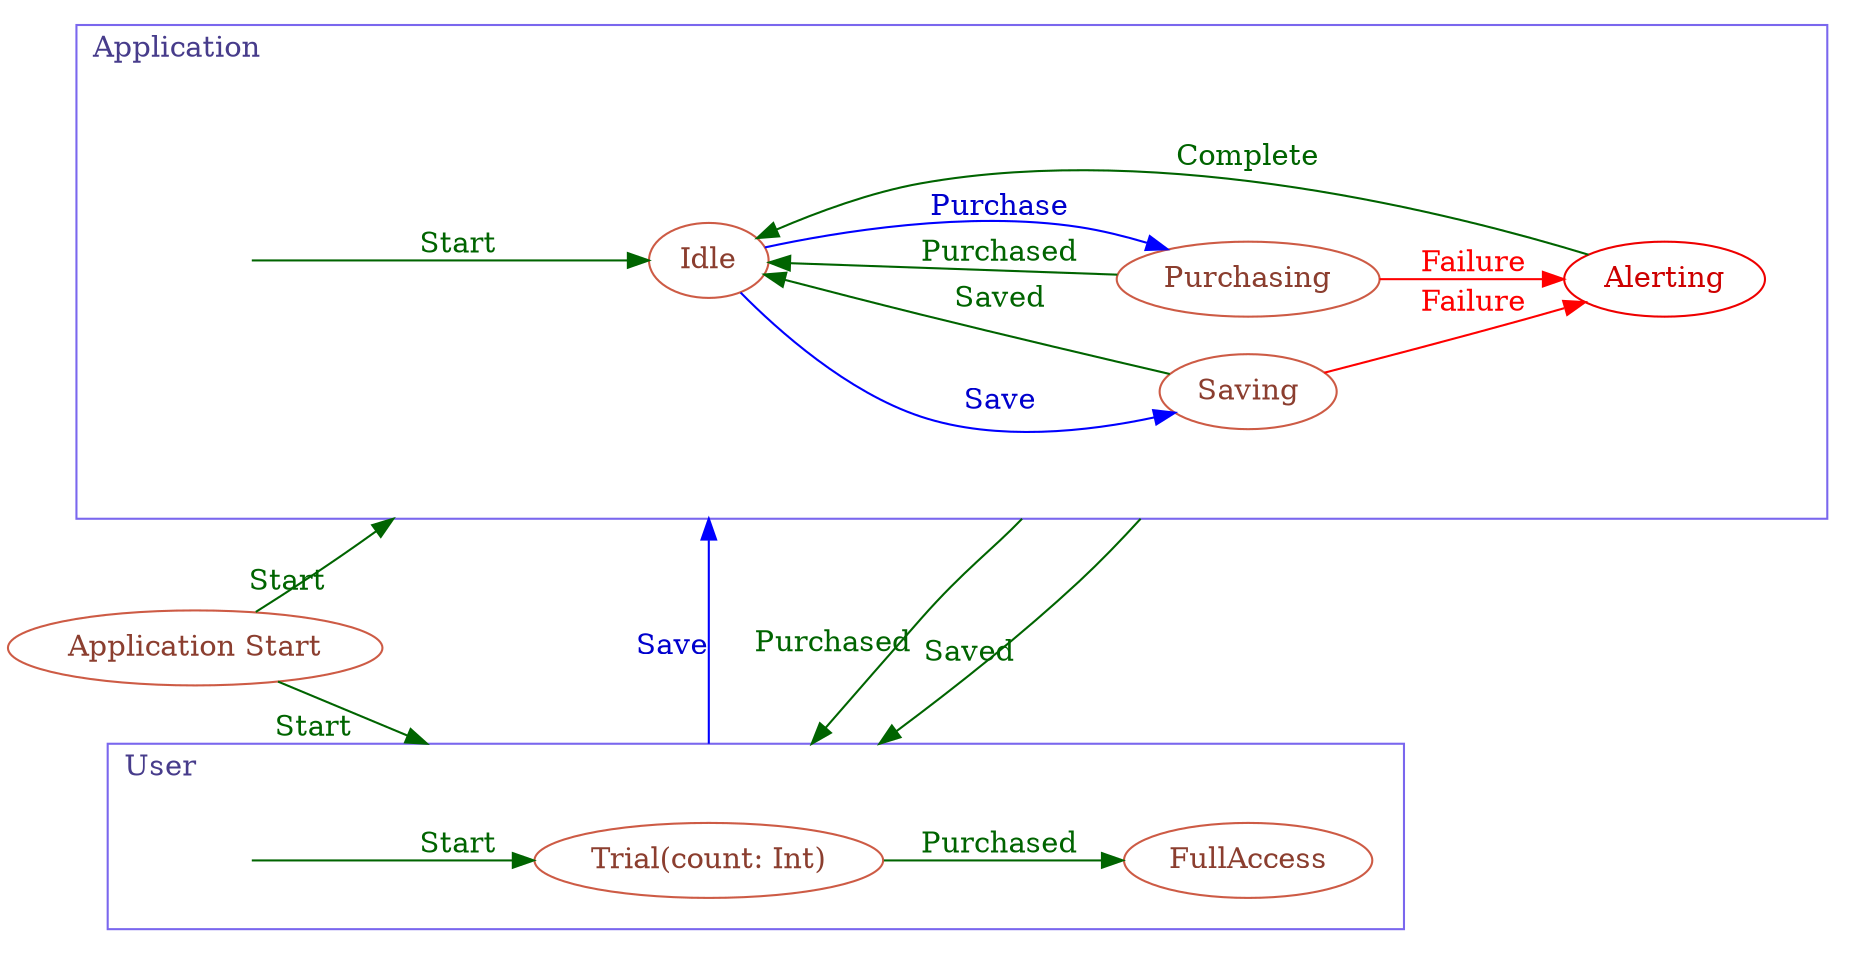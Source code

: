/*
//
//  ApplicationSchema.dot
//  SwiftReferenceApp
//
//  Created by Daniel Asher on 21/08/2015.
*/

digraph G 
{
    {rank=same 0 0}
    compound=true
    graph [rankdir=LR]
    subgraph cluster0 
    {

        label=Application
        color=slateblue2
        fontcolor=slateblue4
        margin=30
        labeljust=l

        appStart [label="", style=invis]
        appStart -> 1 [label="Start", weight=2, color=darkgreen, fontcolor=darkgreen]

        0 [label="Application Start", color=coral3, fontcolor=coral4]
        0 -> 1 [xlabel="Start", lhead=cluster0, color=darkgreen, fontcolor=darkgreen]

        1 [label="Idle", color=coral3, fontcolor=coral4]
        2 [label="Saving", color=coral3, fontcolor=coral4]
        3 [label="Purchasing", color=coral3, fontcolor=coral4]
        4 [label="Alerting", color=red2, fontcolor=red3]

        1 -> 3 [label="Purchase", color=blue, fontcolor=blue3]
        1 -> 2 [label="Save", color=blue, fontcolor=blue3]

        2 -> 1 [label="Saved", color=darkgreen, fontcolor=darkgreen]
        3 -> 1 [label="Purchased", color=darkgreen, fontcolor=darkgreen]
        4 -> 1 [label="Complete", color=darkgreen, fontcolor=darkgreen]

        2 -> 4 [label="Failure", color=red, fontcolor=red]
        3 -> 4 [label="Failure", color=red, fontcolor=red]
    }

    subgraph cluster1 
    {
        label=User
        color=slateblue2
        fontcolor=slateblue4
        margin=15
        labeljust=l

        userStart [label="", style=invis]
        userStart -> 7 [label="Start", weight=2, color=darkgreen, fontcolor=darkgreen]

        0 -> 7 [xlabel="Start", lhead=cluster1, color=darkgreen, fontcolor=darkgreen]

        6 [label="FullAccess", color=coral3, fontcolor=coral4]
        7 [label="Trial(count: Int)", color=coral3, fontcolor=coral4]
        7 -> 6 [label="Purchased", color=darkgreen, fontcolor=darkgreen]
    }
    
    7 -> 1 [xlabel="Save", color=blue, fontcolor=blue3, lhead=cluster0, ltail=cluster1, weight=0.9, minlen=7]
    2 -> 7 [xlabel="Saved", color=darkgreen, fontcolor=darkgreen, lhead=cluster1, ltail=cluster0, weight=0.9, minlen=7]
    3 -> 7 [xlabel="Purchased", color=darkgreen, fontcolor=darkgreen, lhead=cluster1, ltail=cluster0, weight=0.9, minlen=7]
}